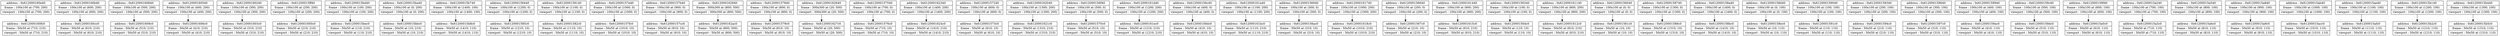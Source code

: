 digraph {
	node [shape=record]
	node0x612000160e40 [label = "{address : 0x612000160e40 |frame : 100x100 at (700; 200) |viewport : 100x100 at (700; 200)}"];

	 node0x612000160e40 -> node0x612000160fc0 [color=black];
	node0x612000160fc0 [label = "{address : 0x612000160fc0 |frame : 50x50 at (710; 210) |viewport : 50x50 at (710; 210)}"];

	node0x612000160b40 [label = "{address : 0x612000160b40 |frame : 100x100 at (600; 200) |viewport : 100x100 at (600; 200)}"];

	 node0x612000160b40 -> node0x612000160cc0 [color=black];
	node0x612000160cc0 [label = "{address : 0x612000160cc0 |frame : 50x50 at (610; 210) |viewport : 50x50 at (610; 210)}"];

	node0x612000160840 [label = "{address : 0x612000160840 |frame : 100x100 at (500; 200) |viewport : 100x100 at (500; 200)}"];

	 node0x612000160840 -> node0x6120001609c0 [color=black];
	node0x6120001609c0 [label = "{address : 0x6120001609c0 |frame : 50x50 at (510; 210) |viewport : 50x50 at (510; 210)}"];

	node0x612000160540 [label = "{address : 0x612000160540 |frame : 100x100 at (400; 200) |viewport : 100x100 at (400; 200)}"];

	 node0x612000160540 -> node0x6120001606c0 [color=black];
	node0x6120001606c0 [label = "{address : 0x6120001606c0 |frame : 50x50 at (410; 210) |viewport : 50x50 at (410; 210)}"];

	node0x612000160240 [label = "{address : 0x612000160240 |frame : 100x100 at (300; 200) |viewport : 100x100 at (300; 200)}"];

	 node0x612000160240 -> node0x6120001603c0 [color=black];
	node0x6120001603c0 [label = "{address : 0x6120001603c0 |frame : 50x50 at (310; 210) |viewport : 50x50 at (310; 210)}"];

	node0x61200015ff40 [label = "{address : 0x61200015ff40 |frame : 100x100 at (200; 200) |viewport : 100x100 at (200; 200)}"];

	 node0x61200015ff40 -> node0x6120001600c0 [color=black];
	node0x6120001600c0 [label = "{address : 0x6120001600c0 |frame : 50x50 at (210; 210) |viewport : 50x50 at (210; 210)}"];

	node0x61200015bd40 [label = "{address : 0x61200015bd40 |frame : 100x100 at (100; 200) |viewport : 100x100 at (100; 200)}"];

	 node0x61200015bd40 -> node0x61200015bec0 [color=black];
	node0x61200015bec0 [label = "{address : 0x61200015bec0 |frame : 50x50 at (110; 210) |viewport : 50x50 at (110; 210)}"];

	node0x61200015ba40 [label = "{address : 0x61200015ba40 |frame : 100x100 at (0; 200) |viewport : 100x100 at (0; 200)}"];

	 node0x61200015ba40 -> node0x61200015bbc0 [color=black];
	node0x61200015bbc0 [label = "{address : 0x61200015bbc0 |frame : 50x50 at (10; 210) |viewport : 50x50 at (10; 210)}"];

	node0x61200015b740 [label = "{address : 0x61200015b740 |frame : 100x100 at (1400; 100) |viewport : 100x100 at (1400; 100)}"];

	 node0x61200015b740 -> node0x61200015b8c0 [color=black];
	node0x61200015b8c0 [label = "{address : 0x61200015b8c0 |frame : 50x50 at (1410; 110) |viewport : 50x50 at (1410; 110)}"];

	node0x612000158440 [label = "{address : 0x612000158440 |frame : 100x100 at (1200; 0) |viewport : 100x100 at (1200; 0)}"];

	 node0x612000158440 -> node0x6120001585c0 [color=black];
	node0x6120001585c0 [label = "{address : 0x6120001585c0 |frame : 50x50 at (1210; 10) |viewport : 50x50 at (1210; 10)}"];

	node0x612000158140 [label = "{address : 0x612000158140 |frame : 100x100 at (1100; 0) |viewport : 100x100 at (1100; 0)}"];

	 node0x612000158140 -> node0x6120001582c0 [color=black];
	node0x6120001582c0 [label = "{address : 0x6120001582c0 |frame : 50x50 at (1110; 10) |viewport : 50x50 at (1110; 10)}"];

	node0x612000157e40 [label = "{address : 0x612000157e40 |frame : 100x100 at (1000; 0) |viewport : 100x100 at (1000; 0)}"];

	 node0x612000157e40 -> node0x612000157fc0 [color=black];
	node0x612000157fc0 [label = "{address : 0x612000157fc0 |frame : 50x50 at (1010; 10) |viewport : 50x50 at (1010; 10)}"];

	node0x612000157b40 [label = "{address : 0x612000157b40 |frame : 100x100 at (900; 0) |viewport : 100x100 at (900; 0)}"];

	 node0x612000157b40 -> node0x612000157cc0 [color=black];
	node0x612000157cc0 [label = "{address : 0x612000157cc0 |frame : 50x50 at (910; 10) |viewport : 50x50 at (910; 10)}"];

	node0x612000162940 [label = "{address : 0x612000162940 |frame : 300x300 at (800; 500) |viewport : 300x300 at (800; 500)}"];

	 node0x612000162940 -> node0x612000162ac0 [color=black];
	node0x612000162ac0 [label = "{address : 0x612000162ac0 |frame : 50x50 at (800; 500) |viewport : 50x50 at (800; 500)}"];

	node0x612000157840 [label = "{address : 0x612000157840 |frame : 100x100 at (800; 0) |viewport : 100x100 at (800; 0)}"];

	 node0x612000157840 -> node0x6120001579c0 [color=black];
	node0x6120001579c0 [label = "{address : 0x6120001579c0 |frame : 50x50 at (810; 10) |viewport : 50x50 at (810; 10)}"];

	node0x612000162640 [label = "{address : 0x612000162640 |frame : 300x300 at (20; 500) |viewport : 300x300 at (20; 500)}"];

	 node0x612000162640 -> node0x6120001627c0 [color=black];
	node0x6120001627c0 [label = "{address : 0x6120001627c0 |frame : 50x50 at (20; 500) |viewport : 50x50 at (20; 500)}"];

	node0x612000157540 [label = "{address : 0x612000157540 |frame : 100x100 at (700; 0) |viewport : 100x100 at (700; 0)}"];

	 node0x612000157540 -> node0x6120001576c0 [color=black];
	node0x6120001576c0 [label = "{address : 0x6120001576c0 |frame : 50x50 at (710; 10) |viewport : 50x50 at (710; 10)}"];

	node0x612000162340 [label = "{address : 0x612000162340 |frame : 100x100 at (1400; 200) |viewport : 100x100 at (1400; 200)}"];

	 node0x612000162340 -> node0x6120001624c0 [color=black];
	node0x6120001624c0 [label = "{address : 0x6120001624c0 |frame : 50x50 at (1410; 210) |viewport : 50x50 at (1410; 210)}"];

	node0x612000157240 [label = "{address : 0x612000157240 |frame : 100x100 at (600; 0) |viewport : 100x100 at (600; 0)}"];

	 node0x612000157240 -> node0x6120001573c0 [color=black];
	node0x6120001573c0 [label = "{address : 0x6120001573c0 |frame : 50x50 at (610; 10) |viewport : 50x50 at (610; 10)}"];

	node0x612000162040 [label = "{address : 0x612000162040 |frame : 100x100 at (1300; 200) |viewport : 100x100 at (1300; 200)}"];

	 node0x612000162040 -> node0x6120001621c0 [color=black];
	node0x6120001621c0 [label = "{address : 0x6120001621c0 |frame : 50x50 at (1310; 210) |viewport : 50x50 at (1310; 210)}"];

	node0x612000156f40 [label = "{address : 0x612000156f40 |frame : 100x100 at (500; 0) |viewport : 100x100 at (500; 0)}"];

	 node0x612000156f40 -> node0x6120001570c0 [color=black];
	node0x6120001570c0 [label = "{address : 0x6120001570c0 |frame : 50x50 at (510; 10) |viewport : 50x50 at (510; 10)}"];

	node0x612000161d40 [label = "{address : 0x612000161d40 |frame : 100x100 at (1200; 200) |viewport : 100x100 at (1200; 200)}"];

	 node0x612000161d40 -> node0x612000161ec0 [color=black];
	node0x612000161ec0 [label = "{address : 0x612000161ec0 |frame : 50x50 at (1210; 210) |viewport : 50x50 at (1210; 210)}"];

	node0x612000156c40 [label = "{address : 0x612000156c40 |frame : 100x100 at (400; 0) |viewport : 100x100 at (400; 0)}"];

	 node0x612000156c40 -> node0x612000156dc0 [color=black];
	node0x612000156dc0 [label = "{address : 0x612000156dc0 |frame : 50x50 at (410; 10) |viewport : 50x50 at (410; 10)}"];

	node0x612000161a40 [label = "{address : 0x612000161a40 |frame : 100x100 at (1100; 200) |viewport : 100x100 at (1100; 200)}"];

	 node0x612000161a40 -> node0x612000161bc0 [color=black];
	node0x612000161bc0 [label = "{address : 0x612000161bc0 |frame : 50x50 at (1110; 210) |viewport : 50x50 at (1110; 210)}"];

	node0x612000156940 [label = "{address : 0x612000156940 |frame : 100x100 at (300; 0) |viewport : 100x100 at (300; 0)}"];

	 node0x612000156940 -> node0x612000156ac0 [color=black];
	node0x612000156ac0 [label = "{address : 0x612000156ac0 |frame : 50x50 at (310; 10) |viewport : 50x50 at (310; 10)}"];

	node0x612000161740 [label = "{address : 0x612000161740 |frame : 100x100 at (1000; 200) |viewport : 100x100 at (1000; 200)}"];

	 node0x612000161740 -> node0x6120001618c0 [color=black];
	node0x6120001618c0 [label = "{address : 0x6120001618c0 |frame : 50x50 at (1010; 210) |viewport : 50x50 at (1010; 210)}"];

	node0x612000156640 [label = "{address : 0x612000156640 |frame : 100x100 at (200; 0) |viewport : 100x100 at (200; 0)}"];

	 node0x612000156640 -> node0x6120001567c0 [color=black];
	node0x6120001567c0 [label = "{address : 0x6120001567c0 |frame : 50x50 at (210; 10) |viewport : 50x50 at (210; 10)}"];

	node0x612000161440 [label = "{address : 0x612000161440 |frame : 100x100 at (900; 200) |viewport : 100x100 at (900; 200)}"];

	 node0x612000161440 -> node0x6120001615c0 [color=black];
	node0x6120001615c0 [label = "{address : 0x6120001615c0 |frame : 50x50 at (910; 210) |viewport : 50x50 at (910; 210)}"];

	node0x612000156340 [label = "{address : 0x612000156340 |frame : 100x100 at (100; 0) |viewport : 100x100 at (100; 0)}"];

	 node0x612000156340 -> node0x6120001564c0 [color=black];
	node0x6120001564c0 [label = "{address : 0x6120001564c0 |frame : 50x50 at (110; 10) |viewport : 50x50 at (110; 10)}"];

	node0x612000161140 [label = "{address : 0x612000161140 |frame : 100x100 at (800; 200) |viewport : 100x100 at (800; 200)}"];

	 node0x612000161140 -> node0x6120001612c0 [color=black];
	node0x6120001612c0 [label = "{address : 0x6120001612c0 |frame : 50x50 at (810; 210) |viewport : 50x50 at (810; 210)}"];

	node0x612000156040 [label = "{address : 0x612000156040 |frame : 100x100 at (0; 0) |viewport : 100x100 at (0; 0)}"];

	 node0x612000156040 -> node0x6120001561c0 [color=black];
	node0x6120001561c0 [label = "{address : 0x6120001561c0 |frame : 50x50 at (10; 10) |viewport : 50x50 at (10; 10)}"];

	node0x612000158740 [label = "{address : 0x612000158740 |frame : 100x100 at (1300; 0) |viewport : 100x100 at (1300; 0)}"];

	 node0x612000158740 -> node0x6120001588c0 [color=black];
	node0x6120001588c0 [label = "{address : 0x6120001588c0 |frame : 50x50 at (1310; 10) |viewport : 50x50 at (1310; 10)}"];

	node0x612000158a40 [label = "{address : 0x612000158a40 |frame : 100x100 at (1400; 0) |viewport : 100x100 at (1400; 0)}"];

	 node0x612000158a40 -> node0x612000158bc0 [color=black];
	node0x612000158bc0 [label = "{address : 0x612000158bc0 |frame : 50x50 at (1410; 10) |viewport : 50x50 at (1410; 10)}"];

	node0x612000158d40 [label = "{address : 0x612000158d40 |frame : 100x100 at (0; 100) |viewport : 100x100 at (0; 100)}"];

	 node0x612000158d40 -> node0x612000158ec0 [color=black];
	node0x612000158ec0 [label = "{address : 0x612000158ec0 |frame : 50x50 at (10; 110) |viewport : 50x50 at (10; 110)}"];

	node0x612000159040 [label = "{address : 0x612000159040 |frame : 100x100 at (100; 100) |viewport : 100x100 at (100; 100)}"];

	 node0x612000159040 -> node0x6120001591c0 [color=black];
	node0x6120001591c0 [label = "{address : 0x6120001591c0 |frame : 50x50 at (110; 110) |viewport : 50x50 at (110; 110)}"];

	node0x612000159340 [label = "{address : 0x612000159340 |frame : 100x100 at (200; 100) |viewport : 100x100 at (200; 100)}"];

	 node0x612000159340 -> node0x6120001594c0 [color=black];
	node0x6120001594c0 [label = "{address : 0x6120001594c0 |frame : 50x50 at (210; 110) |viewport : 50x50 at (210; 110)}"];

	node0x612000159640 [label = "{address : 0x612000159640 |frame : 100x100 at (300; 100) |viewport : 100x100 at (300; 100)}"];

	 node0x612000159640 -> node0x6120001597c0 [color=black];
	node0x6120001597c0 [label = "{address : 0x6120001597c0 |frame : 50x50 at (310; 110) |viewport : 50x50 at (310; 110)}"];

	node0x612000159940 [label = "{address : 0x612000159940 |frame : 100x100 at (400; 100) |viewport : 100x100 at (400; 100)}"];

	 node0x612000159940 -> node0x612000159ac0 [color=black];
	node0x612000159ac0 [label = "{address : 0x612000159ac0 |frame : 50x50 at (410; 110) |viewport : 50x50 at (410; 110)}"];

	node0x612000159c40 [label = "{address : 0x612000159c40 |frame : 100x100 at (500; 100) |viewport : 100x100 at (500; 100)}"];

	 node0x612000159c40 -> node0x612000159dc0 [color=black];
	node0x612000159dc0 [label = "{address : 0x612000159dc0 |frame : 50x50 at (510; 110) |viewport : 50x50 at (510; 110)}"];

	node0x612000159f40 [label = "{address : 0x612000159f40 |frame : 100x100 at (600; 100) |viewport : 100x100 at (600; 100)}"];

	 node0x612000159f40 -> node0x61200015a0c0 [color=black];
	node0x61200015a0c0 [label = "{address : 0x61200015a0c0 |frame : 50x50 at (610; 110) |viewport : 50x50 at (610; 110)}"];

	node0x61200015a240 [label = "{address : 0x61200015a240 |frame : 100x100 at (700; 100) |viewport : 100x100 at (700; 100)}"];

	 node0x61200015a240 -> node0x61200015a3c0 [color=black];
	node0x61200015a3c0 [label = "{address : 0x61200015a3c0 |frame : 50x50 at (710; 110) |viewport : 50x50 at (710; 110)}"];

	node0x61200015a540 [label = "{address : 0x61200015a540 |frame : 100x100 at (800; 100) |viewport : 100x100 at (800; 100)}"];

	 node0x61200015a540 -> node0x61200015a6c0 [color=black];
	node0x61200015a6c0 [label = "{address : 0x61200015a6c0 |frame : 50x50 at (810; 110) |viewport : 50x50 at (810; 110)}"];

	node0x61200015a840 [label = "{address : 0x61200015a840 |frame : 100x100 at (900; 100) |viewport : 100x100 at (900; 100)}"];

	 node0x61200015a840 -> node0x61200015a9c0 [color=black];
	node0x61200015a9c0 [label = "{address : 0x61200015a9c0 |frame : 50x50 at (910; 110) |viewport : 50x50 at (910; 110)}"];

	node0x61200015ab40 [label = "{address : 0x61200015ab40 |frame : 100x100 at (1000; 100) |viewport : 100x100 at (1000; 100)}"];

	 node0x61200015ab40 -> node0x61200015acc0 [color=black];
	node0x61200015acc0 [label = "{address : 0x61200015acc0 |frame : 50x50 at (1010; 110) |viewport : 50x50 at (1010; 110)}"];

	node0x61200015ae40 [label = "{address : 0x61200015ae40 |frame : 100x100 at (1100; 100) |viewport : 100x100 at (1100; 100)}"];

	 node0x61200015ae40 -> node0x61200015afc0 [color=black];
	node0x61200015afc0 [label = "{address : 0x61200015afc0 |frame : 50x50 at (1110; 110) |viewport : 50x50 at (1110; 110)}"];

	node0x61200015b140 [label = "{address : 0x61200015b140 |frame : 100x100 at (1200; 100) |viewport : 100x100 at (1200; 100)}"];

	 node0x61200015b140 -> node0x61200015b2c0 [color=black];
	node0x61200015b2c0 [label = "{address : 0x61200015b2c0 |frame : 50x50 at (1210; 110) |viewport : 50x50 at (1210; 110)}"];

	node0x61200015b440 [label = "{address : 0x61200015b440 |frame : 100x100 at (1300; 100) |viewport : 100x100 at (1300; 100)}"];

	 node0x61200015b440 -> node0x61200015b5c0 [color=black];
	node0x61200015b5c0 [label = "{address : 0x61200015b5c0 |frame : 50x50 at (1310; 110) |viewport : 50x50 at (1310; 110)}"];

}
